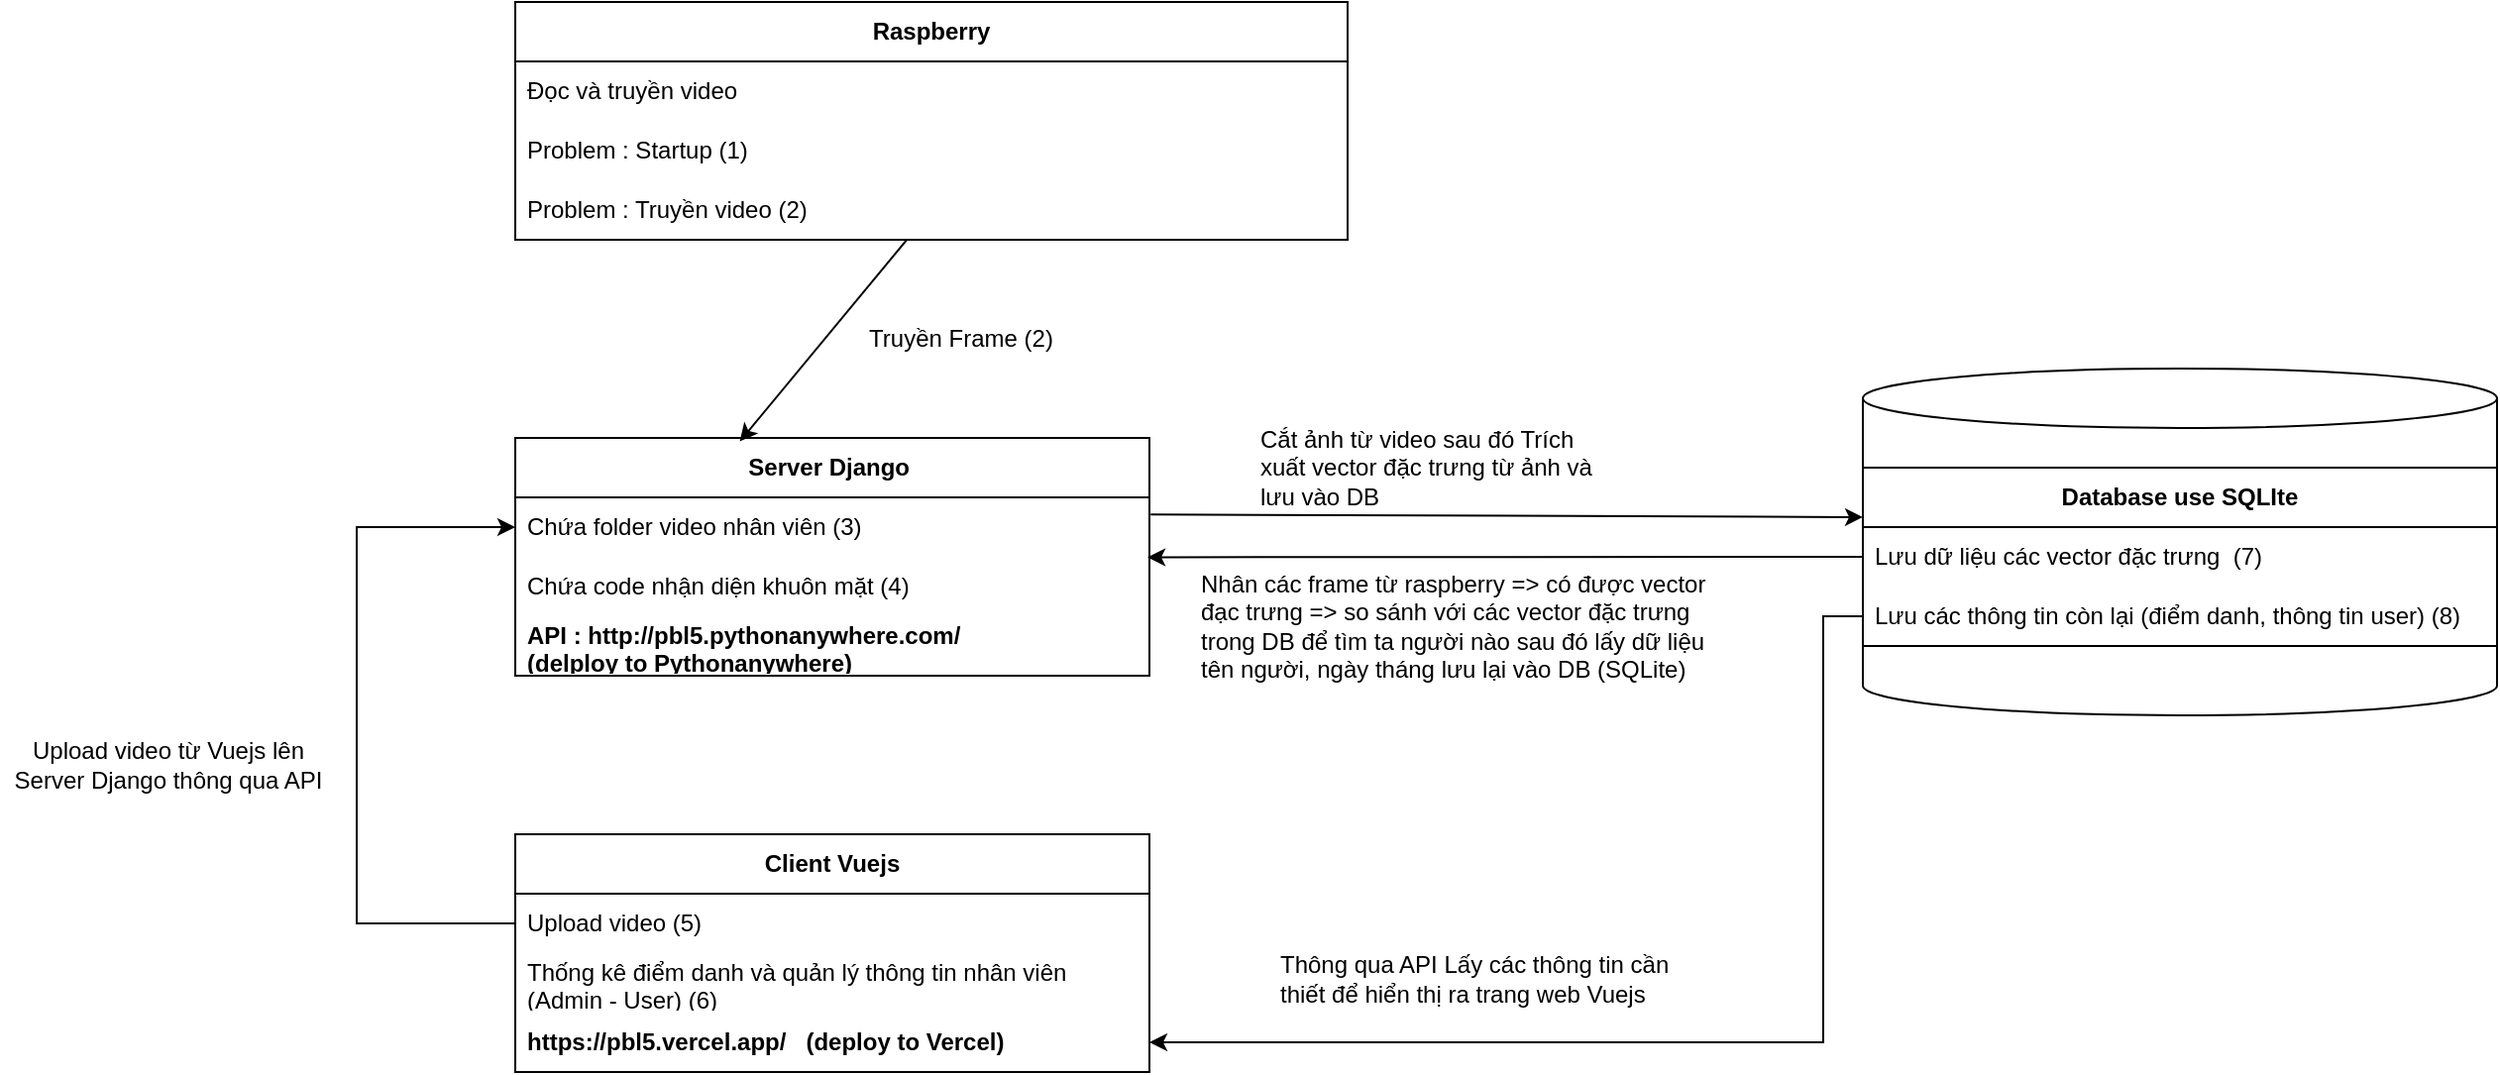 <mxfile version="21.0.10" type="device"><diagram name="Trang-1" id="WYhvEbenjQJHq1Lb9CIO"><mxGraphModel dx="2117" dy="549" grid="1" gridSize="10" guides="1" tooltips="1" connect="1" arrows="1" fold="1" page="1" pageScale="1" pageWidth="827" pageHeight="1169" math="0" shadow="0"><root><mxCell id="0"/><mxCell id="1" parent="0"/><mxCell id="fvroog4iOd8nl9Kp02nS-4" value="&lt;b&gt;Raspberry&lt;/b&gt;" style="swimlane;fontStyle=0;childLayout=stackLayout;horizontal=1;startSize=30;horizontalStack=0;resizeParent=1;resizeParentMax=0;resizeLast=0;collapsible=1;marginBottom=0;whiteSpace=wrap;html=1;" parent="1" vertex="1"><mxGeometry x="140" y="200" width="420" height="120" as="geometry"/></mxCell><mxCell id="fvroog4iOd8nl9Kp02nS-5" value="Đọc và truyền video&amp;nbsp;" style="text;strokeColor=none;fillColor=none;align=left;verticalAlign=middle;spacingLeft=4;spacingRight=4;overflow=hidden;points=[[0,0.5],[1,0.5]];portConstraint=eastwest;rotatable=0;whiteSpace=wrap;html=1;" parent="fvroog4iOd8nl9Kp02nS-4" vertex="1"><mxGeometry y="30" width="420" height="30" as="geometry"/></mxCell><mxCell id="fvroog4iOd8nl9Kp02nS-7" value="Problem : Startup (1)" style="text;strokeColor=none;fillColor=none;align=left;verticalAlign=middle;spacingLeft=4;spacingRight=4;overflow=hidden;points=[[0,0.5],[1,0.5]];portConstraint=eastwest;rotatable=0;whiteSpace=wrap;html=1;" parent="fvroog4iOd8nl9Kp02nS-4" vertex="1"><mxGeometry y="60" width="420" height="30" as="geometry"/></mxCell><mxCell id="fvroog4iOd8nl9Kp02nS-6" value="Problem : Truyền video (2)" style="text;strokeColor=none;fillColor=none;align=left;verticalAlign=middle;spacingLeft=4;spacingRight=4;overflow=hidden;points=[[0,0.5],[1,0.5]];portConstraint=eastwest;rotatable=0;whiteSpace=wrap;html=1;" parent="fvroog4iOd8nl9Kp02nS-4" vertex="1"><mxGeometry y="90" width="420" height="30" as="geometry"/></mxCell><mxCell id="fvroog4iOd8nl9Kp02nS-8" value="&lt;b&gt;Server Django&amp;nbsp;&lt;/b&gt;" style="swimlane;fontStyle=0;childLayout=stackLayout;horizontal=1;startSize=30;horizontalStack=0;resizeParent=1;resizeParentMax=0;resizeLast=0;collapsible=1;marginBottom=0;whiteSpace=wrap;html=1;" parent="1" vertex="1"><mxGeometry x="140" y="420" width="320" height="120" as="geometry"/></mxCell><mxCell id="fvroog4iOd8nl9Kp02nS-10" value="Chứa folder video nhân viên (3)" style="text;strokeColor=none;fillColor=none;align=left;verticalAlign=middle;spacingLeft=4;spacingRight=4;overflow=hidden;points=[[0,0.5],[1,0.5]];portConstraint=eastwest;rotatable=0;whiteSpace=wrap;html=1;" parent="fvroog4iOd8nl9Kp02nS-8" vertex="1"><mxGeometry y="30" width="320" height="30" as="geometry"/></mxCell><mxCell id="fvroog4iOd8nl9Kp02nS-9" value="Chứa code nhận diện khuôn mặt (4)" style="text;strokeColor=none;fillColor=none;align=left;verticalAlign=middle;spacingLeft=4;spacingRight=4;overflow=hidden;points=[[0,0.5],[1,0.5]];portConstraint=eastwest;rotatable=0;whiteSpace=wrap;html=1;" parent="fvroog4iOd8nl9Kp02nS-8" vertex="1"><mxGeometry y="60" width="320" height="30" as="geometry"/></mxCell><mxCell id="fvroog4iOd8nl9Kp02nS-11" value="&lt;b&gt;API : http://pbl5.pythonanywhere.com/ &lt;br&gt;(delploy to Pythonanywhere)&lt;/b&gt;" style="text;strokeColor=none;fillColor=none;align=left;verticalAlign=middle;spacingLeft=4;spacingRight=4;overflow=hidden;points=[[0,0.5],[1,0.5]];portConstraint=eastwest;rotatable=0;whiteSpace=wrap;html=1;" parent="fvroog4iOd8nl9Kp02nS-8" vertex="1"><mxGeometry y="90" width="320" height="30" as="geometry"/></mxCell><mxCell id="fvroog4iOd8nl9Kp02nS-12" value="&lt;b&gt;Client Vuejs&lt;/b&gt;" style="swimlane;fontStyle=0;childLayout=stackLayout;horizontal=1;startSize=30;horizontalStack=0;resizeParent=1;resizeParentMax=0;resizeLast=0;collapsible=1;marginBottom=0;whiteSpace=wrap;html=1;" parent="1" vertex="1"><mxGeometry x="140" y="620" width="320" height="120" as="geometry"/></mxCell><mxCell id="fvroog4iOd8nl9Kp02nS-14" value="Upload video (5)" style="text;strokeColor=none;fillColor=none;align=left;verticalAlign=middle;spacingLeft=4;spacingRight=4;overflow=hidden;points=[[0,0.5],[1,0.5]];portConstraint=eastwest;rotatable=0;whiteSpace=wrap;html=1;" parent="fvroog4iOd8nl9Kp02nS-12" vertex="1"><mxGeometry y="30" width="320" height="30" as="geometry"/></mxCell><mxCell id="fvroog4iOd8nl9Kp02nS-34" value="Thống kê điểm danh và quản lý thông tin nhân viên (Admin - User) (6)" style="text;strokeColor=none;fillColor=none;align=left;verticalAlign=middle;spacingLeft=4;spacingRight=4;overflow=hidden;points=[[0,0.5],[1,0.5]];portConstraint=eastwest;rotatable=0;whiteSpace=wrap;html=1;" parent="fvroog4iOd8nl9Kp02nS-12" vertex="1"><mxGeometry y="60" width="320" height="30" as="geometry"/></mxCell><mxCell id="fvroog4iOd8nl9Kp02nS-13" value="&lt;b&gt;https://pbl5.vercel.app/&amp;nbsp; &amp;nbsp;(deploy to Vercel)&lt;/b&gt;" style="text;strokeColor=none;fillColor=none;align=left;verticalAlign=middle;spacingLeft=4;spacingRight=4;overflow=hidden;points=[[0,0.5],[1,0.5]];portConstraint=eastwest;rotatable=0;whiteSpace=wrap;html=1;" parent="fvroog4iOd8nl9Kp02nS-12" vertex="1"><mxGeometry y="90" width="320" height="30" as="geometry"/></mxCell><mxCell id="fvroog4iOd8nl9Kp02nS-16" value="" style="shape=cylinder3;whiteSpace=wrap;html=1;boundedLbl=1;backgroundOutline=1;size=15;" parent="1" vertex="1"><mxGeometry x="820" y="385" width="320" height="175" as="geometry"/></mxCell><mxCell id="fvroog4iOd8nl9Kp02nS-19" value="" style="endArrow=classic;html=1;rounded=0;entryX=0.354;entryY=0.015;entryDx=0;entryDy=0;entryPerimeter=0;" parent="1" source="fvroog4iOd8nl9Kp02nS-6" target="fvroog4iOd8nl9Kp02nS-8" edge="1"><mxGeometry width="50" height="50" relative="1" as="geometry"><mxPoint x="540" y="330" as="sourcePoint"/><mxPoint x="590" y="280" as="targetPoint"/></mxGeometry></mxCell><mxCell id="fvroog4iOd8nl9Kp02nS-20" value="Truyền Frame (2)" style="text;html=1;strokeColor=none;fillColor=none;align=center;verticalAlign=middle;whiteSpace=wrap;rounded=0;" parent="1" vertex="1"><mxGeometry x="310" y="355" width="110" height="30" as="geometry"/></mxCell><mxCell id="fvroog4iOd8nl9Kp02nS-21" value="" style="endArrow=classic;html=1;rounded=0;exitX=0;exitY=0.5;exitDx=0;exitDy=0;entryX=0;entryY=0.5;entryDx=0;entryDy=0;" parent="1" source="fvroog4iOd8nl9Kp02nS-14" target="fvroog4iOd8nl9Kp02nS-10" edge="1"><mxGeometry width="50" height="50" relative="1" as="geometry"><mxPoint x="540" y="580" as="sourcePoint"/><mxPoint x="590" y="530" as="targetPoint"/><Array as="points"><mxPoint x="60" y="665"/><mxPoint x="60" y="465"/></Array></mxGeometry></mxCell><mxCell id="fvroog4iOd8nl9Kp02nS-23" value="Upload video từ Vuejs lên Server Django thông qua API" style="text;html=1;strokeColor=none;fillColor=none;align=center;verticalAlign=middle;whiteSpace=wrap;rounded=0;" parent="1" vertex="1"><mxGeometry x="-120" y="570" width="170" height="30" as="geometry"/></mxCell><mxCell id="fvroog4iOd8nl9Kp02nS-24" value="&lt;div style=&quot;text-align: left;&quot;&gt;&lt;span style=&quot;background-color: initial;&quot;&gt;&lt;b&gt;Database use SQLIte&lt;/b&gt;&lt;/span&gt;&lt;/div&gt;" style="swimlane;fontStyle=0;childLayout=stackLayout;horizontal=1;startSize=30;horizontalStack=0;resizeParent=1;resizeParentMax=0;resizeLast=0;collapsible=1;marginBottom=0;whiteSpace=wrap;html=1;" parent="1" vertex="1"><mxGeometry x="820" y="435" width="320" height="90" as="geometry"/></mxCell><mxCell id="fvroog4iOd8nl9Kp02nS-25" value="Lưu dữ liệu các vector đặc trưng&amp;nbsp; (7)" style="text;strokeColor=none;fillColor=none;align=left;verticalAlign=middle;spacingLeft=4;spacingRight=4;overflow=hidden;points=[[0,0.5],[1,0.5]];portConstraint=eastwest;rotatable=0;whiteSpace=wrap;html=1;" parent="fvroog4iOd8nl9Kp02nS-24" vertex="1"><mxGeometry y="30" width="320" height="30" as="geometry"/></mxCell><mxCell id="fvroog4iOd8nl9Kp02nS-37" value="Lưu các thông tin còn lại (điểm danh, thông tin user) (8)" style="text;strokeColor=none;fillColor=none;align=left;verticalAlign=middle;spacingLeft=4;spacingRight=4;overflow=hidden;points=[[0,0.5],[1,0.5]];portConstraint=eastwest;rotatable=0;whiteSpace=wrap;html=1;" parent="fvroog4iOd8nl9Kp02nS-24" vertex="1"><mxGeometry y="60" width="320" height="30" as="geometry"/></mxCell><mxCell id="fvroog4iOd8nl9Kp02nS-29" value="" style="endArrow=classic;html=1;rounded=0;exitX=0;exitY=0.5;exitDx=0;exitDy=0;entryX=1;entryY=0.5;entryDx=0;entryDy=0;" parent="1" source="fvroog4iOd8nl9Kp02nS-37" target="fvroog4iOd8nl9Kp02nS-13" edge="1"><mxGeometry width="50" height="50" relative="1" as="geometry"><mxPoint x="540" y="550" as="sourcePoint"/><mxPoint x="590" y="500" as="targetPoint"/><Array as="points"><mxPoint x="800" y="510"/><mxPoint x="800" y="725"/></Array></mxGeometry></mxCell><mxCell id="fvroog4iOd8nl9Kp02nS-30" value="" style="endArrow=classic;html=1;rounded=0;exitX=1.002;exitY=0.287;exitDx=0;exitDy=0;entryX=0;entryY=-0.167;entryDx=0;entryDy=0;entryPerimeter=0;exitPerimeter=0;" parent="1" source="fvroog4iOd8nl9Kp02nS-10" target="fvroog4iOd8nl9Kp02nS-25" edge="1"><mxGeometry width="50" height="50" relative="1" as="geometry"><mxPoint x="540" y="610" as="sourcePoint"/><mxPoint x="590" y="560" as="targetPoint"/></mxGeometry></mxCell><mxCell id="fvroog4iOd8nl9Kp02nS-31" value="Cắt ảnh từ video sau đó Trích xuất vector đặc trưng từ ảnh và lưu vào DB" style="text;strokeColor=none;fillColor=none;align=left;verticalAlign=middle;spacingLeft=4;spacingRight=4;overflow=hidden;points=[[0,0.5],[1,0.5]];portConstraint=eastwest;rotatable=0;whiteSpace=wrap;html=1;" parent="1" vertex="1"><mxGeometry x="510" y="410" width="190" height="50" as="geometry"/></mxCell><mxCell id="fvroog4iOd8nl9Kp02nS-32" value="Thông qua API Lấy các thông tin cần thiết để hiển thị ra trang web Vuejs" style="text;strokeColor=none;fillColor=none;align=left;verticalAlign=middle;spacingLeft=4;spacingRight=4;overflow=hidden;points=[[0,0.5],[1,0.5]];portConstraint=eastwest;rotatable=0;whiteSpace=wrap;html=1;" parent="1" vertex="1"><mxGeometry x="520" y="665" width="230" height="55" as="geometry"/></mxCell><mxCell id="fvroog4iOd8nl9Kp02nS-35" value="" style="endArrow=classic;html=1;rounded=0;exitX=0;exitY=0.5;exitDx=0;exitDy=0;entryX=0.997;entryY=0.007;entryDx=0;entryDy=0;entryPerimeter=0;" parent="1" source="fvroog4iOd8nl9Kp02nS-25" target="fvroog4iOd8nl9Kp02nS-9" edge="1"><mxGeometry width="50" height="50" relative="1" as="geometry"><mxPoint x="310" y="590" as="sourcePoint"/><mxPoint x="360" y="540" as="targetPoint"/><Array as="points"/></mxGeometry></mxCell><mxCell id="fvroog4iOd8nl9Kp02nS-36" value="Nhân các frame từ raspberry =&amp;gt; có được vector đạc trưng =&amp;gt; so sánh với các vector đặc trưng trong DB để tìm ta người nào sau đó lấy dữ liệu tên người, ngày tháng lưu lại vào DB (SQLite)" style="text;strokeColor=none;fillColor=none;align=left;verticalAlign=middle;spacingLeft=4;spacingRight=4;overflow=hidden;points=[[0,0.5],[1,0.5]];portConstraint=eastwest;rotatable=0;whiteSpace=wrap;html=1;" parent="1" vertex="1"><mxGeometry x="480" y="480" width="280" height="70" as="geometry"/></mxCell></root></mxGraphModel></diagram></mxfile>